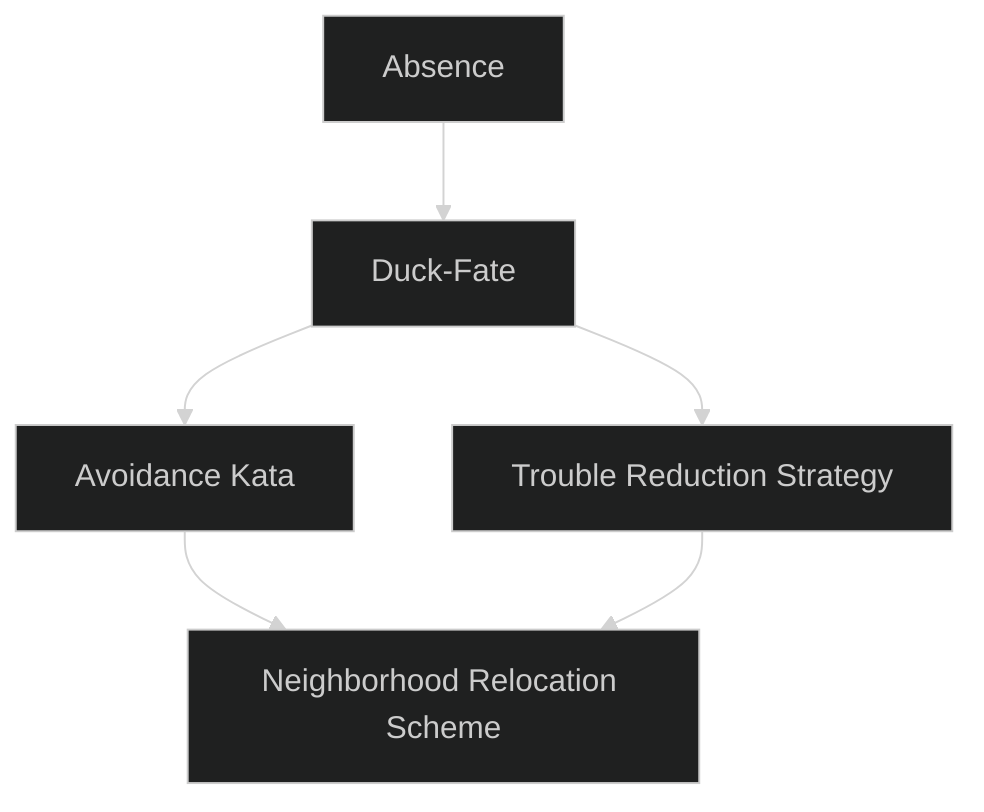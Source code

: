 ---
config:
  theme: dark
---
flowchart TD

    absence[Absence]
    click absence callback "
        Absence<br>
        <br>
        Cost: 1 mote per target number reduction<br>
        Duration: Instant<br>
        Type: Supplemental<br>
        Minimum Dodge: 2<br>
        Minimum Essence: 1<br>
        Prerequisite Charms: None<br>
        <br>
        Predicting the path of a blade or blow well in
        advance, the Exalted arranges to be somewhere else
        when it lands. He can reduce the target number of a
        Dexterity + Dodge roll.
        "

    duck_fate[Duck-Fate]
    absence --> duck_fate
    click duck_fate callback "
        Duck-Fate<br>
        <br>
        Cost: 10 motes<br>
        Duration: Instant<br>
        Type: Reflexive<br>
        Minimum Dodge: 3<br>
        Minimum Essence: 2<br>
        Prerequisite Charms: Absence<br>
        <br>
        The character sees impending danger rippling toward
        her in the skein of fate and, as with Absence,
        chooses not to meet it. Her player rolls Dexterity +
        Dodge against a difficulty equal to her opponent's Essence.
        If the roll succeeds, the Exalt avoids any undesirable
        effect, including attacks she is not aware of, attacks with
        an area of effect, attacks with no physical component
        such as the Irresistible Questioning Technique and continuous
        deleterious effects such as You and Yours Stance.
        She must Duck Fate before her opponent's player makes
        the attack roll or as soon as her player knows about the
        effect, whichever is applicable. She need evade a continuous
        effect only once.
        "

    avoidance_kata[Avoidance Kata]
    duck_fate --> avoidance_kata
    click avoidance_kata callback "
        Avoidance Kata<br>
        <br>
        Cost: 2 motes<br>
        Duration: Instant<br>
        Type: Reflexive<br>
        Minimum Dodge: 3<br>
        Minimum Essence: 3<br>
        Prerequisite Charms: Duck Fate<br>
        <br>
        Sometimes, the best answer to trouble is not being
        there at all. In the first two turns of combat or the first
        minute of a social encounter, the Sidereal's player can
        declare, &quot;I'm not there.&quot; It turns out — at least as far as
        anyone can prove — that the Exalt anticipated the
        situation prophetically and was somewhere else, of the
        Storyteller's choosing, all along.<br>
        For this Charm's purposes, the first minute of a social
        encounter begins at the last chance the Exalt had to
        conveniently leave. If the character is chatting with a
        friend and Lilith shows up, a new social encounter has
        begun. The Sidereal can use this Charm, retroactively
        making her excuses and ducking out sometime before-
        hand. If the character is chatting with Lilith and a friend
        shows up, however, she's still in the encounter with Lilith.
        "

    trouble_reduction_strategy[Trouble Reduction Strategy]
    duck_fate --> trouble_reduction_strategy
    click trouble_reduction_strategy callback "
        Trouble Reduction Strategy<br>
        <br>
        Cost: 5 motes<br>
        Duration: One scene<br>
        Type: Simple<br>
        Minimum Dodge: 4<br>
        Minimum Essence: 2<br>
        Prerequisite Charms: Duck Fate<br>
        <br>
        Generous Sidereals learn to spot impending danger
        to others as well. When activating this Charm, the
        character chooses a number of targets whose total Essence
        does not exceed her own. While the Trouble
        Reduction Strategy is in force, the character can use any
        other Dodge Charm she knows to benefit a consenting
        target instead of herself. Simple and extra action Charms
        use the character's action and Dodge pool. Reflexive
        Charms use the character's Dodge pool. Supplemental
        Charms enhance the target's dice action.<br>
        Using a Charm on someone else's behalf counts as
        using that Charm that turn. The Exalt must pay for the
        Charm. She can only use other Charms that turn if she
        declares an appropriate Combo when using her first
        Charm. If the Combo includes non-reflexive Charms
        from other Abilities, the character cannot use it with the
        Trouble Reduction Strategy. If it includes reflexive
        Charms from other Abilities, she cannot use them on the
        target's behalf. She could, for example, Combo Absence
        and Shield of Mars (see p. 163). When she invoked the
        Combo, she could use Absence but not Shield of Mars to
        protect a friend. She must take a dodge action that turn,
        assisted by Absence, even if no one tries to hit her,
        because it is a supplemental Charm in a Combo. She can
        reflexively invoke the Shield of Mars.<br>
        Sidereal Exalted may always use their Compassion
        with this Charm.
        "

    neighborhood_relocation_scheme[Neighborhood Relocation Scheme]
    avoidance_kata --> neighborhood_relocation_scheme
    trouble_reduction_strategy --> neighborhood_relocation_scheme
    click neighborhood_relocation_scheme callback "
        Neighborhood Relocation Scheme<br>
        <br>
        Cost: 15 motes, 1 Willpower, 1 health level<br>
        Duration: Indefinite<br>
        Type: Simple<br>
        Minimum Dodge: 5<br>
        Minimum Essence: 4<br>
        Prerequisite Charms: Avoidance Kata, Trouble Reduction Strategy<br>
        <br>
        This Charm uses a long prayer strip marked with the
        scripture of the Hunted Maiden. The character twists it
        and wraps it around her waist, whereupon it transforms
        into a band of crystalline Essence the color of the sky. Each
        hour the Exalted leaves this Charm in force, the band
        tightens, doing two levels of unsoakable bashing damage.
        This damage cannot be healed until the Charm ends.
        The character begins to walk or run. These are the
        only acceptable forms of motion, but she can enhance
        them with Charms or the Lesser Sign of Mercury. As the
        character travels, the weave of Creation shifts, dragging
        part of the world after her. Specifically, both the general
        terrain and all habitations within her Essence in miles
        move with her. In the planning rooms of fate, this Charm
        slowly changes the records of each transported thing's
        position. Thus, their fated interactions in the moments
        to come take place in a new location.
        This Charm alters divine records, which are then
        interpreted by those who feed fate into the world.
        Accordingly, it is an intelligent effect. The Sidereal
        cannot shear a mountain or city in two. If the Charm
        cannot logically divide such features, given the radius
        of effect, they do not travel at all. Further, Creation fills
        in the &quot;vacant space&quot; with something reasonable. Finally,
        the Sidereal cannot &quot;erase&quot; anything important
        by dragging land onto it. If she drags a desert onto a
        Manse in a forested region, the forest retreats but does
        not vanish. The Manse follows the forest or relocates to
        the desert. The new location seems correct and reasonable
        to all witnesses, although they remember the
        previous state of affairs.<br>
        This Charm was first used to pull a key fortification
        out of the way of a Primordial assault, in the days when
        Exalted and Primordials warred. Using this Charm with-
        out authorization is a Severity 3 offense.
        "